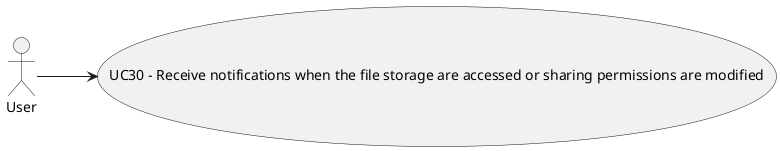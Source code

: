 @startuml

left to right direction
actor User

usecase UC30 as "UC30 - Receive notifications when the file storage are accessed or sharing permissions are modified"
User --> UC30

@enduml